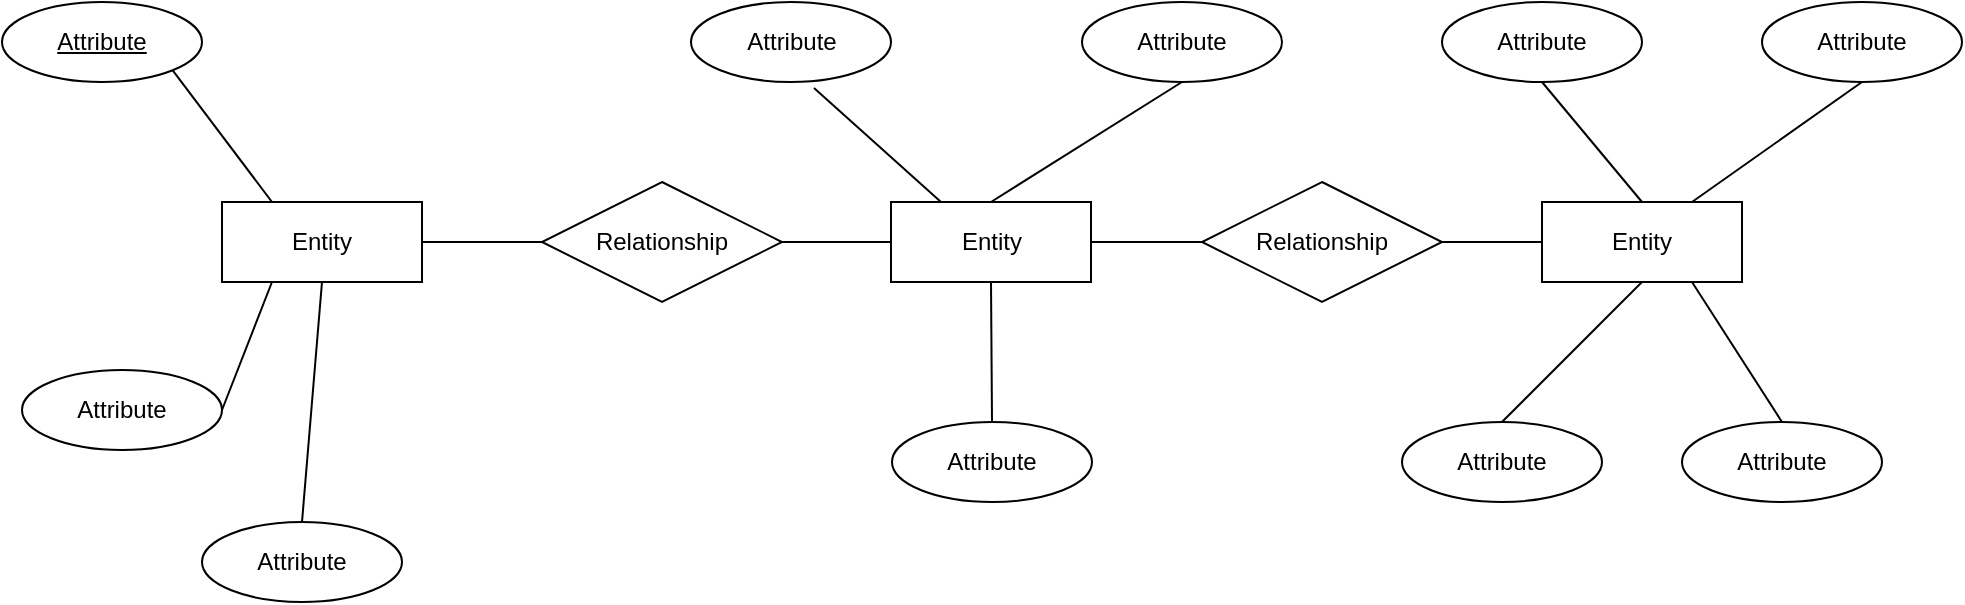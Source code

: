 <mxfile version="26.0.16">
  <diagram name="Página-1" id="YKLD50ayqa_Byd86XjvF">
    <mxGraphModel dx="1392" dy="761" grid="1" gridSize="10" guides="1" tooltips="1" connect="1" arrows="1" fold="1" page="1" pageScale="1" pageWidth="1169" pageHeight="827" math="0" shadow="0">
      <root>
        <mxCell id="0" />
        <mxCell id="1" parent="0" />
        <mxCell id="oF4Gxb8_Ly_fKNvootru-1" value="Entity" style="whiteSpace=wrap;html=1;align=center;" vertex="1" parent="1">
          <mxGeometry x="150" y="310" width="100" height="40" as="geometry" />
        </mxCell>
        <mxCell id="oF4Gxb8_Ly_fKNvootru-2" value="Entity" style="whiteSpace=wrap;html=1;align=center;" vertex="1" parent="1">
          <mxGeometry x="484.5" y="310" width="100" height="40" as="geometry" />
        </mxCell>
        <mxCell id="oF4Gxb8_Ly_fKNvootru-3" value="Entity" style="whiteSpace=wrap;html=1;align=center;" vertex="1" parent="1">
          <mxGeometry x="810" y="310" width="100" height="40" as="geometry" />
        </mxCell>
        <mxCell id="oF4Gxb8_Ly_fKNvootru-4" value="Relationship" style="shape=rhombus;perimeter=rhombusPerimeter;whiteSpace=wrap;html=1;align=center;" vertex="1" parent="1">
          <mxGeometry x="310" y="300" width="120" height="60" as="geometry" />
        </mxCell>
        <mxCell id="oF4Gxb8_Ly_fKNvootru-5" value="Relationship" style="shape=rhombus;perimeter=rhombusPerimeter;whiteSpace=wrap;html=1;align=center;" vertex="1" parent="1">
          <mxGeometry x="640" y="300" width="120" height="60" as="geometry" />
        </mxCell>
        <mxCell id="oF4Gxb8_Ly_fKNvootru-7" value="" style="endArrow=none;html=1;rounded=0;exitX=1;exitY=0.5;exitDx=0;exitDy=0;entryX=0;entryY=0.5;entryDx=0;entryDy=0;" edge="1" parent="1" source="oF4Gxb8_Ly_fKNvootru-1" target="oF4Gxb8_Ly_fKNvootru-4">
          <mxGeometry relative="1" as="geometry">
            <mxPoint x="250" y="260" as="sourcePoint" />
            <mxPoint x="410" y="260" as="targetPoint" />
            <Array as="points" />
          </mxGeometry>
        </mxCell>
        <mxCell id="oF4Gxb8_Ly_fKNvootru-8" value="" style="endArrow=none;html=1;rounded=0;exitX=1;exitY=0.5;exitDx=0;exitDy=0;entryX=0;entryY=0.5;entryDx=0;entryDy=0;" edge="1" parent="1" source="oF4Gxb8_Ly_fKNvootru-4" target="oF4Gxb8_Ly_fKNvootru-2">
          <mxGeometry relative="1" as="geometry">
            <mxPoint x="440" y="280" as="sourcePoint" />
            <mxPoint x="600" y="280" as="targetPoint" />
          </mxGeometry>
        </mxCell>
        <mxCell id="oF4Gxb8_Ly_fKNvootru-9" value="" style="endArrow=none;html=1;rounded=0;exitX=1;exitY=0.5;exitDx=0;exitDy=0;entryX=0;entryY=0.5;entryDx=0;entryDy=0;" edge="1" parent="1" source="oF4Gxb8_Ly_fKNvootru-2" target="oF4Gxb8_Ly_fKNvootru-5">
          <mxGeometry relative="1" as="geometry">
            <mxPoint x="500" y="390" as="sourcePoint" />
            <mxPoint x="660" y="390" as="targetPoint" />
          </mxGeometry>
        </mxCell>
        <mxCell id="oF4Gxb8_Ly_fKNvootru-10" value="" style="endArrow=none;html=1;rounded=0;exitX=1;exitY=0.5;exitDx=0;exitDy=0;entryX=0;entryY=0.5;entryDx=0;entryDy=0;" edge="1" parent="1" source="oF4Gxb8_Ly_fKNvootru-5" target="oF4Gxb8_Ly_fKNvootru-3">
          <mxGeometry relative="1" as="geometry">
            <mxPoint x="740" y="390" as="sourcePoint" />
            <mxPoint x="900" y="390" as="targetPoint" />
          </mxGeometry>
        </mxCell>
        <mxCell id="oF4Gxb8_Ly_fKNvootru-11" value="Attribute" style="ellipse;whiteSpace=wrap;html=1;align=center;fontStyle=4;" vertex="1" parent="1">
          <mxGeometry x="40" y="210" width="100" height="40" as="geometry" />
        </mxCell>
        <mxCell id="oF4Gxb8_Ly_fKNvootru-12" value="Attribute" style="ellipse;whiteSpace=wrap;html=1;align=center;" vertex="1" parent="1">
          <mxGeometry x="140" y="470" width="100" height="40" as="geometry" />
        </mxCell>
        <mxCell id="oF4Gxb8_Ly_fKNvootru-13" value="Attribute" style="ellipse;whiteSpace=wrap;html=1;align=center;" vertex="1" parent="1">
          <mxGeometry x="50" y="394" width="100" height="40" as="geometry" />
        </mxCell>
        <mxCell id="oF4Gxb8_Ly_fKNvootru-14" value="Attribute" style="ellipse;whiteSpace=wrap;html=1;align=center;" vertex="1" parent="1">
          <mxGeometry x="485" y="420" width="100" height="40" as="geometry" />
        </mxCell>
        <mxCell id="oF4Gxb8_Ly_fKNvootru-15" value="Attribute" style="ellipse;whiteSpace=wrap;html=1;align=center;" vertex="1" parent="1">
          <mxGeometry x="580" y="210" width="100" height="40" as="geometry" />
        </mxCell>
        <mxCell id="oF4Gxb8_Ly_fKNvootru-16" value="Attribute" style="ellipse;whiteSpace=wrap;html=1;align=center;" vertex="1" parent="1">
          <mxGeometry x="384.5" y="210" width="100" height="40" as="geometry" />
        </mxCell>
        <mxCell id="oF4Gxb8_Ly_fKNvootru-17" value="Attribute" style="ellipse;whiteSpace=wrap;html=1;align=center;" vertex="1" parent="1">
          <mxGeometry x="920" y="210" width="100" height="40" as="geometry" />
        </mxCell>
        <mxCell id="oF4Gxb8_Ly_fKNvootru-18" value="Attribute" style="ellipse;whiteSpace=wrap;html=1;align=center;" vertex="1" parent="1">
          <mxGeometry x="760" y="210" width="100" height="40" as="geometry" />
        </mxCell>
        <mxCell id="oF4Gxb8_Ly_fKNvootru-19" value="Attribute" style="ellipse;whiteSpace=wrap;html=1;align=center;" vertex="1" parent="1">
          <mxGeometry x="880" y="420" width="100" height="40" as="geometry" />
        </mxCell>
        <mxCell id="oF4Gxb8_Ly_fKNvootru-20" value="Attribute" style="ellipse;whiteSpace=wrap;html=1;align=center;" vertex="1" parent="1">
          <mxGeometry x="740" y="420" width="100" height="40" as="geometry" />
        </mxCell>
        <mxCell id="oF4Gxb8_Ly_fKNvootru-21" value="" style="endArrow=none;html=1;rounded=0;exitX=1;exitY=1;exitDx=0;exitDy=0;entryX=0.25;entryY=0;entryDx=0;entryDy=0;" edge="1" parent="1" source="oF4Gxb8_Ly_fKNvootru-11" target="oF4Gxb8_Ly_fKNvootru-1">
          <mxGeometry relative="1" as="geometry">
            <mxPoint x="180" y="240" as="sourcePoint" />
            <mxPoint x="340" y="240" as="targetPoint" />
          </mxGeometry>
        </mxCell>
        <mxCell id="oF4Gxb8_Ly_fKNvootru-22" value="" style="endArrow=none;html=1;rounded=0;exitX=0.75;exitY=1;exitDx=0;exitDy=0;entryX=0.5;entryY=0;entryDx=0;entryDy=0;" edge="1" parent="1" source="oF4Gxb8_Ly_fKNvootru-3" target="oF4Gxb8_Ly_fKNvootru-19">
          <mxGeometry relative="1" as="geometry">
            <mxPoint x="500" y="390" as="sourcePoint" />
            <mxPoint x="660" y="390" as="targetPoint" />
          </mxGeometry>
        </mxCell>
        <mxCell id="oF4Gxb8_Ly_fKNvootru-23" value="" style="endArrow=none;html=1;rounded=0;entryX=0.5;entryY=0;entryDx=0;entryDy=0;exitX=0.5;exitY=1;exitDx=0;exitDy=0;" edge="1" parent="1" source="oF4Gxb8_Ly_fKNvootru-3" target="oF4Gxb8_Ly_fKNvootru-20">
          <mxGeometry relative="1" as="geometry">
            <mxPoint x="500" y="390" as="sourcePoint" />
            <mxPoint x="660" y="390" as="targetPoint" />
          </mxGeometry>
        </mxCell>
        <mxCell id="oF4Gxb8_Ly_fKNvootru-24" value="" style="endArrow=none;html=1;rounded=0;exitX=0.5;exitY=1;exitDx=0;exitDy=0;entryX=0.75;entryY=0;entryDx=0;entryDy=0;" edge="1" parent="1" source="oF4Gxb8_Ly_fKNvootru-17" target="oF4Gxb8_Ly_fKNvootru-3">
          <mxGeometry relative="1" as="geometry">
            <mxPoint x="500" y="390" as="sourcePoint" />
            <mxPoint x="660" y="390" as="targetPoint" />
          </mxGeometry>
        </mxCell>
        <mxCell id="oF4Gxb8_Ly_fKNvootru-25" value="" style="endArrow=none;html=1;rounded=0;entryX=0.5;entryY=1;entryDx=0;entryDy=0;exitX=0.5;exitY=0;exitDx=0;exitDy=0;" edge="1" parent="1" source="oF4Gxb8_Ly_fKNvootru-3" target="oF4Gxb8_Ly_fKNvootru-18">
          <mxGeometry relative="1" as="geometry">
            <mxPoint x="500" y="390" as="sourcePoint" />
            <mxPoint x="660" y="390" as="targetPoint" />
          </mxGeometry>
        </mxCell>
        <mxCell id="oF4Gxb8_Ly_fKNvootru-26" value="" style="endArrow=none;html=1;rounded=0;exitX=0.5;exitY=0;exitDx=0;exitDy=0;entryX=0.5;entryY=1;entryDx=0;entryDy=0;" edge="1" parent="1" source="oF4Gxb8_Ly_fKNvootru-14" target="oF4Gxb8_Ly_fKNvootru-2">
          <mxGeometry relative="1" as="geometry">
            <mxPoint x="500" y="390" as="sourcePoint" />
            <mxPoint x="660" y="390" as="targetPoint" />
          </mxGeometry>
        </mxCell>
        <mxCell id="oF4Gxb8_Ly_fKNvootru-27" value="" style="endArrow=none;html=1;rounded=0;exitX=0.5;exitY=0;exitDx=0;exitDy=0;entryX=0.5;entryY=1;entryDx=0;entryDy=0;" edge="1" parent="1" source="oF4Gxb8_Ly_fKNvootru-2" target="oF4Gxb8_Ly_fKNvootru-15">
          <mxGeometry relative="1" as="geometry">
            <mxPoint x="530" y="290" as="sourcePoint" />
            <mxPoint x="690" y="290" as="targetPoint" />
          </mxGeometry>
        </mxCell>
        <mxCell id="oF4Gxb8_Ly_fKNvootru-28" value="" style="endArrow=none;html=1;rounded=0;exitX=0.615;exitY=1.075;exitDx=0;exitDy=0;exitPerimeter=0;entryX=0.25;entryY=0;entryDx=0;entryDy=0;" edge="1" parent="1" source="oF4Gxb8_Ly_fKNvootru-16" target="oF4Gxb8_Ly_fKNvootru-2">
          <mxGeometry relative="1" as="geometry">
            <mxPoint x="430" y="280" as="sourcePoint" />
            <mxPoint x="590" y="280" as="targetPoint" />
          </mxGeometry>
        </mxCell>
        <mxCell id="oF4Gxb8_Ly_fKNvootru-29" value="" style="endArrow=none;html=1;rounded=0;exitX=0.5;exitY=1;exitDx=0;exitDy=0;entryX=0.5;entryY=0;entryDx=0;entryDy=0;" edge="1" parent="1" source="oF4Gxb8_Ly_fKNvootru-1" target="oF4Gxb8_Ly_fKNvootru-12">
          <mxGeometry relative="1" as="geometry">
            <mxPoint x="280" y="414" as="sourcePoint" />
            <mxPoint x="440" y="414" as="targetPoint" />
          </mxGeometry>
        </mxCell>
        <mxCell id="oF4Gxb8_Ly_fKNvootru-30" value="" style="endArrow=none;html=1;rounded=0;exitX=1;exitY=0.5;exitDx=0;exitDy=0;entryX=0.25;entryY=1;entryDx=0;entryDy=0;" edge="1" parent="1" source="oF4Gxb8_Ly_fKNvootru-13" target="oF4Gxb8_Ly_fKNvootru-1">
          <mxGeometry relative="1" as="geometry">
            <mxPoint x="190" y="414" as="sourcePoint" />
            <mxPoint x="350" y="414" as="targetPoint" />
          </mxGeometry>
        </mxCell>
      </root>
    </mxGraphModel>
  </diagram>
</mxfile>
